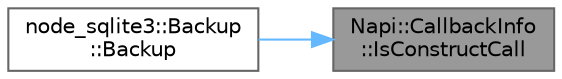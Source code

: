 digraph "Napi::CallbackInfo::IsConstructCall"
{
 // LATEX_PDF_SIZE
  bgcolor="transparent";
  edge [fontname=Helvetica,fontsize=10,labelfontname=Helvetica,labelfontsize=10];
  node [fontname=Helvetica,fontsize=10,shape=box,height=0.2,width=0.4];
  rankdir="RL";
  Node1 [id="Node000001",label="Napi::CallbackInfo\l::IsConstructCall",height=0.2,width=0.4,color="gray40", fillcolor="grey60", style="filled", fontcolor="black",tooltip=" "];
  Node1 -> Node2 [id="edge3_Node000001_Node000002",dir="back",color="steelblue1",style="solid",tooltip=" "];
  Node2 [id="Node000002",label="node_sqlite3::Backup\l::Backup",height=0.2,width=0.4,color="grey40", fillcolor="white", style="filled",URL="$classnode__sqlite3_1_1_backup.html#a2f7c7f434b24b3f36f1f6aa9b3ef1fbc",tooltip=" "];
}
